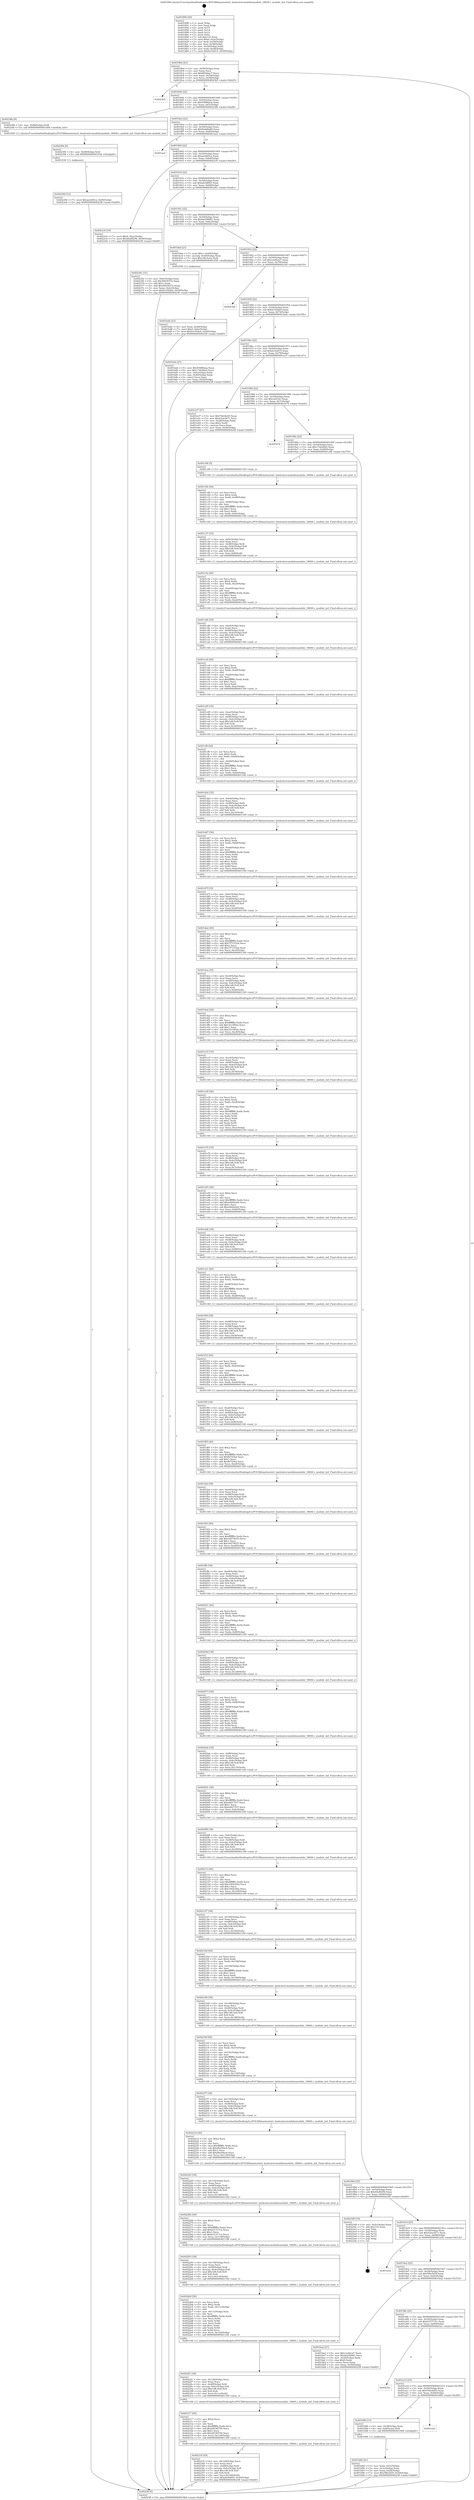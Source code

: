 digraph "0x401890" {
  label = "0x401890 (/mnt/c/Users/mathe/Desktop/tcc/POCII/binaries/extr_hashcatsrcmodulesmodule_18600.c_module_init_Final-ollvm.out::main(0))"
  labelloc = "t"
  node[shape=record]

  Entry [label="",width=0.3,height=0.3,shape=circle,fillcolor=black,style=filled]
  "0x4018bd" [label="{
     0x4018bd [23]\l
     | [instrs]\l
     &nbsp;&nbsp;0x4018bd \<+3\>: mov -0x50(%rbp),%eax\l
     &nbsp;&nbsp;0x4018c0 \<+2\>: mov %eax,%ecx\l
     &nbsp;&nbsp;0x4018c2 \<+6\>: sub $0x8f3ddac7,%ecx\l
     &nbsp;&nbsp;0x4018c8 \<+3\>: mov %eax,-0x54(%rbp)\l
     &nbsp;&nbsp;0x4018cb \<+3\>: mov %ecx,-0x58(%rbp)\l
     &nbsp;&nbsp;0x4018ce \<+6\>: je 00000000004023b5 \<main+0xb25\>\l
  }"]
  "0x4023b5" [label="{
     0x4023b5\l
  }", style=dashed]
  "0x4018d4" [label="{
     0x4018d4 [22]\l
     | [instrs]\l
     &nbsp;&nbsp;0x4018d4 \<+5\>: jmp 00000000004018d9 \<main+0x49\>\l
     &nbsp;&nbsp;0x4018d9 \<+3\>: mov -0x54(%rbp),%eax\l
     &nbsp;&nbsp;0x4018dc \<+5\>: sub $0x93988aea,%eax\l
     &nbsp;&nbsp;0x4018e1 \<+3\>: mov %eax,-0x5c(%rbp)\l
     &nbsp;&nbsp;0x4018e4 \<+6\>: je 000000000040238b \<main+0xafb\>\l
  }"]
  Exit [label="",width=0.3,height=0.3,shape=circle,fillcolor=black,style=filled,peripheries=2]
  "0x40238b" [label="{
     0x40238b [9]\l
     | [instrs]\l
     &nbsp;&nbsp;0x40238b \<+4\>: mov -0x48(%rbp),%rdi\l
     &nbsp;&nbsp;0x40238f \<+5\>: call 0000000000401400 \<module_init\>\l
     | [calls]\l
     &nbsp;&nbsp;0x401400 \{1\} (/mnt/c/Users/mathe/Desktop/tcc/POCII/binaries/extr_hashcatsrcmodulesmodule_18600.c_module_init_Final-ollvm.out::module_init)\l
  }"]
  "0x4018ea" [label="{
     0x4018ea [22]\l
     | [instrs]\l
     &nbsp;&nbsp;0x4018ea \<+5\>: jmp 00000000004018ef \<main+0x5f\>\l
     &nbsp;&nbsp;0x4018ef \<+3\>: mov -0x54(%rbp),%eax\l
     &nbsp;&nbsp;0x4018f2 \<+5\>: sub $0x9cbd6a60,%eax\l
     &nbsp;&nbsp;0x4018f7 \<+3\>: mov %eax,-0x60(%rbp)\l
     &nbsp;&nbsp;0x4018fa \<+6\>: je 0000000000401ae2 \<main+0x252\>\l
  }"]
  "0x40239d" [label="{
     0x40239d [12]\l
     | [instrs]\l
     &nbsp;&nbsp;0x40239d \<+7\>: movl $0xaecb65ca,-0x50(%rbp)\l
     &nbsp;&nbsp;0x4023a4 \<+5\>: jmp 00000000004023ff \<main+0xb6f\>\l
  }"]
  "0x401ae2" [label="{
     0x401ae2\l
  }", style=dashed]
  "0x401900" [label="{
     0x401900 [22]\l
     | [instrs]\l
     &nbsp;&nbsp;0x401900 \<+5\>: jmp 0000000000401905 \<main+0x75\>\l
     &nbsp;&nbsp;0x401905 \<+3\>: mov -0x54(%rbp),%eax\l
     &nbsp;&nbsp;0x401908 \<+5\>: sub $0xaecb65ca,%eax\l
     &nbsp;&nbsp;0x40190d \<+3\>: mov %eax,-0x64(%rbp)\l
     &nbsp;&nbsp;0x401910 \<+6\>: je 00000000004023c6 \<main+0xb36\>\l
  }"]
  "0x402394" [label="{
     0x402394 [9]\l
     | [instrs]\l
     &nbsp;&nbsp;0x402394 \<+4\>: mov -0x48(%rbp),%rdi\l
     &nbsp;&nbsp;0x402398 \<+5\>: call 0000000000401030 \<free@plt\>\l
     | [calls]\l
     &nbsp;&nbsp;0x401030 \{1\} (unknown)\l
  }"]
  "0x4023c6" [label="{
     0x4023c6 [19]\l
     | [instrs]\l
     &nbsp;&nbsp;0x4023c6 \<+7\>: movl $0x0,-0x2c(%rbp)\l
     &nbsp;&nbsp;0x4023cd \<+7\>: movl $0x40af0256,-0x50(%rbp)\l
     &nbsp;&nbsp;0x4023d4 \<+5\>: jmp 00000000004023ff \<main+0xb6f\>\l
  }"]
  "0x401916" [label="{
     0x401916 [22]\l
     | [instrs]\l
     &nbsp;&nbsp;0x401916 \<+5\>: jmp 000000000040191b \<main+0x8b\>\l
     &nbsp;&nbsp;0x40191b \<+3\>: mov -0x54(%rbp),%eax\l
     &nbsp;&nbsp;0x40191e \<+5\>: sub $0xafe5d693,%eax\l
     &nbsp;&nbsp;0x401923 \<+3\>: mov %eax,-0x68(%rbp)\l
     &nbsp;&nbsp;0x401926 \<+6\>: je 000000000040236c \<main+0xadc\>\l
  }"]
  "0x40233f" [label="{
     0x40233f [45]\l
     | [instrs]\l
     &nbsp;&nbsp;0x40233f \<+6\>: mov -0x124(%rbp),%ecx\l
     &nbsp;&nbsp;0x402345 \<+3\>: imul %eax,%ecx\l
     &nbsp;&nbsp;0x402348 \<+4\>: mov -0x48(%rbp),%rdi\l
     &nbsp;&nbsp;0x40234c \<+4\>: movslq -0x4c(%rbp),%r8\l
     &nbsp;&nbsp;0x402350 \<+7\>: imul $0x1d8,%r8,%r8\l
     &nbsp;&nbsp;0x402357 \<+3\>: add %r8,%rdi\l
     &nbsp;&nbsp;0x40235a \<+6\>: mov %ecx,0x1d0(%rdi)\l
     &nbsp;&nbsp;0x402360 \<+7\>: movl $0xafe5d693,-0x50(%rbp)\l
     &nbsp;&nbsp;0x402367 \<+5\>: jmp 00000000004023ff \<main+0xb6f\>\l
  }"]
  "0x40236c" [label="{
     0x40236c [31]\l
     | [instrs]\l
     &nbsp;&nbsp;0x40236c \<+3\>: mov -0x4c(%rbp),%eax\l
     &nbsp;&nbsp;0x40236f \<+5\>: sub $0x4903637e,%eax\l
     &nbsp;&nbsp;0x402374 \<+3\>: add $0x1,%eax\l
     &nbsp;&nbsp;0x402377 \<+5\>: add $0x4903637e,%eax\l
     &nbsp;&nbsp;0x40237c \<+3\>: mov %eax,-0x4c(%rbp)\l
     &nbsp;&nbsp;0x40237f \<+7\>: movl $0xfe195de0,-0x50(%rbp)\l
     &nbsp;&nbsp;0x402386 \<+5\>: jmp 00000000004023ff \<main+0xb6f\>\l
  }"]
  "0x40192c" [label="{
     0x40192c [22]\l
     | [instrs]\l
     &nbsp;&nbsp;0x40192c \<+5\>: jmp 0000000000401931 \<main+0xa1\>\l
     &nbsp;&nbsp;0x401931 \<+3\>: mov -0x54(%rbp),%eax\l
     &nbsp;&nbsp;0x401934 \<+5\>: sub $0xbe256881,%eax\l
     &nbsp;&nbsp;0x401939 \<+3\>: mov %eax,-0x6c(%rbp)\l
     &nbsp;&nbsp;0x40193c \<+6\>: je 0000000000401bbd \<main+0x32d\>\l
  }"]
  "0x402317" [label="{
     0x402317 [40]\l
     | [instrs]\l
     &nbsp;&nbsp;0x402317 \<+5\>: mov $0x2,%ecx\l
     &nbsp;&nbsp;0x40231c \<+1\>: cltd\l
     &nbsp;&nbsp;0x40231d \<+2\>: idiv %ecx\l
     &nbsp;&nbsp;0x40231f \<+6\>: imul $0xfffffffe,%edx,%ecx\l
     &nbsp;&nbsp;0x402325 \<+6\>: sub $0x28190750,%ecx\l
     &nbsp;&nbsp;0x40232b \<+3\>: add $0x1,%ecx\l
     &nbsp;&nbsp;0x40232e \<+6\>: add $0x28190750,%ecx\l
     &nbsp;&nbsp;0x402334 \<+6\>: mov %ecx,-0x124(%rbp)\l
     &nbsp;&nbsp;0x40233a \<+5\>: call 0000000000401160 \<next_i\>\l
     | [calls]\l
     &nbsp;&nbsp;0x401160 \{1\} (/mnt/c/Users/mathe/Desktop/tcc/POCII/binaries/extr_hashcatsrcmodulesmodule_18600.c_module_init_Final-ollvm.out::next_i)\l
  }"]
  "0x401bbd" [label="{
     0x401bbd [23]\l
     | [instrs]\l
     &nbsp;&nbsp;0x401bbd \<+7\>: movl $0x1,-0x40(%rbp)\l
     &nbsp;&nbsp;0x401bc4 \<+4\>: movslq -0x40(%rbp),%rax\l
     &nbsp;&nbsp;0x401bc8 \<+7\>: imul $0x1d8,%rax,%rdi\l
     &nbsp;&nbsp;0x401bcf \<+5\>: call 0000000000401050 \<malloc@plt\>\l
     | [calls]\l
     &nbsp;&nbsp;0x401050 \{1\} (unknown)\l
  }"]
  "0x401942" [label="{
     0x401942 [22]\l
     | [instrs]\l
     &nbsp;&nbsp;0x401942 \<+5\>: jmp 0000000000401947 \<main+0xb7\>\l
     &nbsp;&nbsp;0x401947 \<+3\>: mov -0x54(%rbp),%eax\l
     &nbsp;&nbsp;0x40194a \<+5\>: sub $0xcee92ca7,%eax\l
     &nbsp;&nbsp;0x40194f \<+3\>: mov %eax,-0x70(%rbp)\l
     &nbsp;&nbsp;0x401952 \<+6\>: je 00000000004023a9 \<main+0xb19\>\l
  }"]
  "0x4022f1" [label="{
     0x4022f1 [38]\l
     | [instrs]\l
     &nbsp;&nbsp;0x4022f1 \<+6\>: mov -0x120(%rbp),%ecx\l
     &nbsp;&nbsp;0x4022f7 \<+3\>: imul %eax,%ecx\l
     &nbsp;&nbsp;0x4022fa \<+4\>: mov -0x48(%rbp),%rdi\l
     &nbsp;&nbsp;0x4022fe \<+4\>: movslq -0x4c(%rbp),%r8\l
     &nbsp;&nbsp;0x402302 \<+7\>: imul $0x1d8,%r8,%r8\l
     &nbsp;&nbsp;0x402309 \<+3\>: add %r8,%rdi\l
     &nbsp;&nbsp;0x40230c \<+6\>: mov %ecx,0x1cc(%rdi)\l
     &nbsp;&nbsp;0x402312 \<+5\>: call 0000000000401160 \<next_i\>\l
     | [calls]\l
     &nbsp;&nbsp;0x401160 \{1\} (/mnt/c/Users/mathe/Desktop/tcc/POCII/binaries/extr_hashcatsrcmodulesmodule_18600.c_module_init_Final-ollvm.out::next_i)\l
  }"]
  "0x4023a9" [label="{
     0x4023a9\l
  }", style=dashed]
  "0x401958" [label="{
     0x401958 [22]\l
     | [instrs]\l
     &nbsp;&nbsp;0x401958 \<+5\>: jmp 000000000040195d \<main+0xcd\>\l
     &nbsp;&nbsp;0x40195d \<+3\>: mov -0x54(%rbp),%eax\l
     &nbsp;&nbsp;0x401960 \<+5\>: sub $0xfe195de0,%eax\l
     &nbsp;&nbsp;0x401965 \<+3\>: mov %eax,-0x74(%rbp)\l
     &nbsp;&nbsp;0x401968 \<+6\>: je 0000000000401beb \<main+0x35b\>\l
  }"]
  "0x4022b9" [label="{
     0x4022b9 [56]\l
     | [instrs]\l
     &nbsp;&nbsp;0x4022b9 \<+2\>: xor %ecx,%ecx\l
     &nbsp;&nbsp;0x4022bb \<+5\>: mov $0x2,%edx\l
     &nbsp;&nbsp;0x4022c0 \<+6\>: mov %edx,-0x11c(%rbp)\l
     &nbsp;&nbsp;0x4022c6 \<+1\>: cltd\l
     &nbsp;&nbsp;0x4022c7 \<+6\>: mov -0x11c(%rbp),%esi\l
     &nbsp;&nbsp;0x4022cd \<+2\>: idiv %esi\l
     &nbsp;&nbsp;0x4022cf \<+6\>: imul $0xfffffffe,%edx,%edx\l
     &nbsp;&nbsp;0x4022d5 \<+3\>: mov %ecx,%r9d\l
     &nbsp;&nbsp;0x4022d8 \<+3\>: sub %edx,%r9d\l
     &nbsp;&nbsp;0x4022db \<+2\>: mov %ecx,%edx\l
     &nbsp;&nbsp;0x4022dd \<+3\>: sub $0x1,%edx\l
     &nbsp;&nbsp;0x4022e0 \<+3\>: add %edx,%r9d\l
     &nbsp;&nbsp;0x4022e3 \<+3\>: sub %r9d,%ecx\l
     &nbsp;&nbsp;0x4022e6 \<+6\>: mov %ecx,-0x120(%rbp)\l
     &nbsp;&nbsp;0x4022ec \<+5\>: call 0000000000401160 \<next_i\>\l
     | [calls]\l
     &nbsp;&nbsp;0x401160 \{1\} (/mnt/c/Users/mathe/Desktop/tcc/POCII/binaries/extr_hashcatsrcmodulesmodule_18600.c_module_init_Final-ollvm.out::next_i)\l
  }"]
  "0x401beb" [label="{
     0x401beb [27]\l
     | [instrs]\l
     &nbsp;&nbsp;0x401beb \<+5\>: mov $0x93988aea,%eax\l
     &nbsp;&nbsp;0x401bf0 \<+5\>: mov $0x17d246a5,%ecx\l
     &nbsp;&nbsp;0x401bf5 \<+3\>: mov -0x4c(%rbp),%edx\l
     &nbsp;&nbsp;0x401bf8 \<+3\>: cmp -0x40(%rbp),%edx\l
     &nbsp;&nbsp;0x401bfb \<+3\>: cmovl %ecx,%eax\l
     &nbsp;&nbsp;0x401bfe \<+3\>: mov %eax,-0x50(%rbp)\l
     &nbsp;&nbsp;0x401c01 \<+5\>: jmp 00000000004023ff \<main+0xb6f\>\l
  }"]
  "0x40196e" [label="{
     0x40196e [22]\l
     | [instrs]\l
     &nbsp;&nbsp;0x40196e \<+5\>: jmp 0000000000401973 \<main+0xe3\>\l
     &nbsp;&nbsp;0x401973 \<+3\>: mov -0x54(%rbp),%eax\l
     &nbsp;&nbsp;0x401976 \<+5\>: sub $0xfec5a015,%eax\l
     &nbsp;&nbsp;0x40197b \<+3\>: mov %eax,-0x78(%rbp)\l
     &nbsp;&nbsp;0x40197e \<+6\>: je 0000000000401a37 \<main+0x1a7\>\l
  }"]
  "0x402293" [label="{
     0x402293 [38]\l
     | [instrs]\l
     &nbsp;&nbsp;0x402293 \<+6\>: mov -0x118(%rbp),%ecx\l
     &nbsp;&nbsp;0x402299 \<+3\>: imul %eax,%ecx\l
     &nbsp;&nbsp;0x40229c \<+4\>: mov -0x48(%rbp),%rdi\l
     &nbsp;&nbsp;0x4022a0 \<+4\>: movslq -0x4c(%rbp),%r8\l
     &nbsp;&nbsp;0x4022a4 \<+7\>: imul $0x1d8,%r8,%r8\l
     &nbsp;&nbsp;0x4022ab \<+3\>: add %r8,%rdi\l
     &nbsp;&nbsp;0x4022ae \<+6\>: mov %ecx,0x1c8(%rdi)\l
     &nbsp;&nbsp;0x4022b4 \<+5\>: call 0000000000401160 \<next_i\>\l
     | [calls]\l
     &nbsp;&nbsp;0x401160 \{1\} (/mnt/c/Users/mathe/Desktop/tcc/POCII/binaries/extr_hashcatsrcmodulesmodule_18600.c_module_init_Final-ollvm.out::next_i)\l
  }"]
  "0x401a37" [label="{
     0x401a37 [27]\l
     | [instrs]\l
     &nbsp;&nbsp;0x401a37 \<+5\>: mov $0x764c6e83,%eax\l
     &nbsp;&nbsp;0x401a3c \<+5\>: mov $0x43ea3b71,%ecx\l
     &nbsp;&nbsp;0x401a41 \<+3\>: mov -0x28(%rbp),%edx\l
     &nbsp;&nbsp;0x401a44 \<+3\>: cmp $0x2,%edx\l
     &nbsp;&nbsp;0x401a47 \<+3\>: cmovne %ecx,%eax\l
     &nbsp;&nbsp;0x401a4a \<+3\>: mov %eax,-0x50(%rbp)\l
     &nbsp;&nbsp;0x401a4d \<+5\>: jmp 00000000004023ff \<main+0xb6f\>\l
  }"]
  "0x401984" [label="{
     0x401984 [22]\l
     | [instrs]\l
     &nbsp;&nbsp;0x401984 \<+5\>: jmp 0000000000401989 \<main+0xf9\>\l
     &nbsp;&nbsp;0x401989 \<+3\>: mov -0x54(%rbp),%eax\l
     &nbsp;&nbsp;0x40198c \<+5\>: sub $0xcaf332c,%eax\l
     &nbsp;&nbsp;0x401991 \<+3\>: mov %eax,-0x7c(%rbp)\l
     &nbsp;&nbsp;0x401994 \<+6\>: je 0000000000401b74 \<main+0x2e4\>\l
  }"]
  "0x4023ff" [label="{
     0x4023ff [5]\l
     | [instrs]\l
     &nbsp;&nbsp;0x4023ff \<+5\>: jmp 00000000004018bd \<main+0x2d\>\l
  }"]
  "0x401890" [label="{
     0x401890 [45]\l
     | [instrs]\l
     &nbsp;&nbsp;0x401890 \<+1\>: push %rbp\l
     &nbsp;&nbsp;0x401891 \<+3\>: mov %rsp,%rbp\l
     &nbsp;&nbsp;0x401894 \<+2\>: push %r15\l
     &nbsp;&nbsp;0x401896 \<+2\>: push %r14\l
     &nbsp;&nbsp;0x401898 \<+2\>: push %r12\l
     &nbsp;&nbsp;0x40189a \<+1\>: push %rbx\l
     &nbsp;&nbsp;0x40189b \<+7\>: sub $0x110,%rsp\l
     &nbsp;&nbsp;0x4018a2 \<+7\>: movl $0x0,-0x2c(%rbp)\l
     &nbsp;&nbsp;0x4018a9 \<+3\>: mov %edi,-0x30(%rbp)\l
     &nbsp;&nbsp;0x4018ac \<+4\>: mov %rsi,-0x38(%rbp)\l
     &nbsp;&nbsp;0x4018b0 \<+3\>: mov -0x30(%rbp),%edi\l
     &nbsp;&nbsp;0x4018b3 \<+3\>: mov %edi,-0x28(%rbp)\l
     &nbsp;&nbsp;0x4018b6 \<+7\>: movl $0xfec5a015,-0x50(%rbp)\l
  }"]
  "0x40226b" [label="{
     0x40226b [40]\l
     | [instrs]\l
     &nbsp;&nbsp;0x40226b \<+5\>: mov $0x2,%ecx\l
     &nbsp;&nbsp;0x402270 \<+1\>: cltd\l
     &nbsp;&nbsp;0x402271 \<+2\>: idiv %ecx\l
     &nbsp;&nbsp;0x402273 \<+6\>: imul $0xfffffffe,%edx,%ecx\l
     &nbsp;&nbsp;0x402279 \<+6\>: add $0xb31317c2,%ecx\l
     &nbsp;&nbsp;0x40227f \<+3\>: add $0x1,%ecx\l
     &nbsp;&nbsp;0x402282 \<+6\>: sub $0xb31317c2,%ecx\l
     &nbsp;&nbsp;0x402288 \<+6\>: mov %ecx,-0x118(%rbp)\l
     &nbsp;&nbsp;0x40228e \<+5\>: call 0000000000401160 \<next_i\>\l
     | [calls]\l
     &nbsp;&nbsp;0x401160 \{1\} (/mnt/c/Users/mathe/Desktop/tcc/POCII/binaries/extr_hashcatsrcmodulesmodule_18600.c_module_init_Final-ollvm.out::next_i)\l
  }"]
  "0x401b74" [label="{
     0x401b74\l
  }", style=dashed]
  "0x40199a" [label="{
     0x40199a [22]\l
     | [instrs]\l
     &nbsp;&nbsp;0x40199a \<+5\>: jmp 000000000040199f \<main+0x10f\>\l
     &nbsp;&nbsp;0x40199f \<+3\>: mov -0x54(%rbp),%eax\l
     &nbsp;&nbsp;0x4019a2 \<+5\>: sub $0x17d246a5,%eax\l
     &nbsp;&nbsp;0x4019a7 \<+3\>: mov %eax,-0x80(%rbp)\l
     &nbsp;&nbsp;0x4019aa \<+6\>: je 0000000000401c06 \<main+0x376\>\l
  }"]
  "0x402245" [label="{
     0x402245 [38]\l
     | [instrs]\l
     &nbsp;&nbsp;0x402245 \<+6\>: mov -0x114(%rbp),%ecx\l
     &nbsp;&nbsp;0x40224b \<+3\>: imul %eax,%ecx\l
     &nbsp;&nbsp;0x40224e \<+4\>: mov -0x48(%rbp),%rdi\l
     &nbsp;&nbsp;0x402252 \<+4\>: movslq -0x4c(%rbp),%r8\l
     &nbsp;&nbsp;0x402256 \<+7\>: imul $0x1d8,%r8,%r8\l
     &nbsp;&nbsp;0x40225d \<+3\>: add %r8,%rdi\l
     &nbsp;&nbsp;0x402260 \<+6\>: mov %ecx,0x190(%rdi)\l
     &nbsp;&nbsp;0x402266 \<+5\>: call 0000000000401160 \<next_i\>\l
     | [calls]\l
     &nbsp;&nbsp;0x401160 \{1\} (/mnt/c/Users/mathe/Desktop/tcc/POCII/binaries/extr_hashcatsrcmodulesmodule_18600.c_module_init_Final-ollvm.out::next_i)\l
  }"]
  "0x401c06" [label="{
     0x401c06 [5]\l
     | [instrs]\l
     &nbsp;&nbsp;0x401c06 \<+5\>: call 0000000000401160 \<next_i\>\l
     | [calls]\l
     &nbsp;&nbsp;0x401160 \{1\} (/mnt/c/Users/mathe/Desktop/tcc/POCII/binaries/extr_hashcatsrcmodulesmodule_18600.c_module_init_Final-ollvm.out::next_i)\l
  }"]
  "0x4019b0" [label="{
     0x4019b0 [25]\l
     | [instrs]\l
     &nbsp;&nbsp;0x4019b0 \<+5\>: jmp 00000000004019b5 \<main+0x125\>\l
     &nbsp;&nbsp;0x4019b5 \<+3\>: mov -0x54(%rbp),%eax\l
     &nbsp;&nbsp;0x4019b8 \<+5\>: sub $0x40af0256,%eax\l
     &nbsp;&nbsp;0x4019bd \<+6\>: mov %eax,-0x84(%rbp)\l
     &nbsp;&nbsp;0x4019c3 \<+6\>: je 00000000004023d9 \<main+0xb49\>\l
  }"]
  "0x40221d" [label="{
     0x40221d [40]\l
     | [instrs]\l
     &nbsp;&nbsp;0x40221d \<+5\>: mov $0x2,%ecx\l
     &nbsp;&nbsp;0x402222 \<+1\>: cltd\l
     &nbsp;&nbsp;0x402223 \<+2\>: idiv %ecx\l
     &nbsp;&nbsp;0x402225 \<+6\>: imul $0xfffffffe,%edx,%ecx\l
     &nbsp;&nbsp;0x40222b \<+6\>: sub $0xd6a59acb,%ecx\l
     &nbsp;&nbsp;0x402231 \<+3\>: add $0x1,%ecx\l
     &nbsp;&nbsp;0x402234 \<+6\>: add $0xd6a59acb,%ecx\l
     &nbsp;&nbsp;0x40223a \<+6\>: mov %ecx,-0x114(%rbp)\l
     &nbsp;&nbsp;0x402240 \<+5\>: call 0000000000401160 \<next_i\>\l
     | [calls]\l
     &nbsp;&nbsp;0x401160 \{1\} (/mnt/c/Users/mathe/Desktop/tcc/POCII/binaries/extr_hashcatsrcmodulesmodule_18600.c_module_init_Final-ollvm.out::next_i)\l
  }"]
  "0x4023d9" [label="{
     0x4023d9 [19]\l
     | [instrs]\l
     &nbsp;&nbsp;0x4023d9 \<+3\>: mov -0x2c(%rbp),%eax\l
     &nbsp;&nbsp;0x4023dc \<+7\>: add $0x110,%rsp\l
     &nbsp;&nbsp;0x4023e3 \<+1\>: pop %rbx\l
     &nbsp;&nbsp;0x4023e4 \<+2\>: pop %r12\l
     &nbsp;&nbsp;0x4023e6 \<+2\>: pop %r14\l
     &nbsp;&nbsp;0x4023e8 \<+2\>: pop %r15\l
     &nbsp;&nbsp;0x4023ea \<+1\>: pop %rbp\l
     &nbsp;&nbsp;0x4023eb \<+1\>: ret\l
  }"]
  "0x4019c9" [label="{
     0x4019c9 [25]\l
     | [instrs]\l
     &nbsp;&nbsp;0x4019c9 \<+5\>: jmp 00000000004019ce \<main+0x13e\>\l
     &nbsp;&nbsp;0x4019ce \<+3\>: mov -0x54(%rbp),%eax\l
     &nbsp;&nbsp;0x4019d1 \<+5\>: sub $0x43ea3b71,%eax\l
     &nbsp;&nbsp;0x4019d6 \<+6\>: mov %eax,-0x88(%rbp)\l
     &nbsp;&nbsp;0x4019dc \<+6\>: je 0000000000401a52 \<main+0x1c2\>\l
  }"]
  "0x4021f7" [label="{
     0x4021f7 [38]\l
     | [instrs]\l
     &nbsp;&nbsp;0x4021f7 \<+6\>: mov -0x110(%rbp),%ecx\l
     &nbsp;&nbsp;0x4021fd \<+3\>: imul %eax,%ecx\l
     &nbsp;&nbsp;0x402200 \<+4\>: mov -0x48(%rbp),%rdi\l
     &nbsp;&nbsp;0x402204 \<+4\>: movslq -0x4c(%rbp),%r8\l
     &nbsp;&nbsp;0x402208 \<+7\>: imul $0x1d8,%r8,%r8\l
     &nbsp;&nbsp;0x40220f \<+3\>: add %r8,%rdi\l
     &nbsp;&nbsp;0x402212 \<+6\>: mov %ecx,0x18c(%rdi)\l
     &nbsp;&nbsp;0x402218 \<+5\>: call 0000000000401160 \<next_i\>\l
     | [calls]\l
     &nbsp;&nbsp;0x401160 \{1\} (/mnt/c/Users/mathe/Desktop/tcc/POCII/binaries/extr_hashcatsrcmodulesmodule_18600.c_module_init_Final-ollvm.out::next_i)\l
  }"]
  "0x401a52" [label="{
     0x401a52\l
  }", style=dashed]
  "0x4019e2" [label="{
     0x4019e2 [25]\l
     | [instrs]\l
     &nbsp;&nbsp;0x4019e2 \<+5\>: jmp 00000000004019e7 \<main+0x157\>\l
     &nbsp;&nbsp;0x4019e7 \<+3\>: mov -0x54(%rbp),%eax\l
     &nbsp;&nbsp;0x4019ea \<+5\>: sub $0x5fbe5d3f,%eax\l
     &nbsp;&nbsp;0x4019ef \<+6\>: mov %eax,-0x8c(%rbp)\l
     &nbsp;&nbsp;0x4019f5 \<+6\>: je 0000000000401ba2 \<main+0x312\>\l
  }"]
  "0x4021bf" [label="{
     0x4021bf [56]\l
     | [instrs]\l
     &nbsp;&nbsp;0x4021bf \<+2\>: xor %ecx,%ecx\l
     &nbsp;&nbsp;0x4021c1 \<+5\>: mov $0x2,%edx\l
     &nbsp;&nbsp;0x4021c6 \<+6\>: mov %edx,-0x10c(%rbp)\l
     &nbsp;&nbsp;0x4021cc \<+1\>: cltd\l
     &nbsp;&nbsp;0x4021cd \<+6\>: mov -0x10c(%rbp),%esi\l
     &nbsp;&nbsp;0x4021d3 \<+2\>: idiv %esi\l
     &nbsp;&nbsp;0x4021d5 \<+6\>: imul $0xfffffffe,%edx,%edx\l
     &nbsp;&nbsp;0x4021db \<+3\>: mov %ecx,%r9d\l
     &nbsp;&nbsp;0x4021de \<+3\>: sub %edx,%r9d\l
     &nbsp;&nbsp;0x4021e1 \<+2\>: mov %ecx,%edx\l
     &nbsp;&nbsp;0x4021e3 \<+3\>: sub $0x1,%edx\l
     &nbsp;&nbsp;0x4021e6 \<+3\>: add %edx,%r9d\l
     &nbsp;&nbsp;0x4021e9 \<+3\>: sub %r9d,%ecx\l
     &nbsp;&nbsp;0x4021ec \<+6\>: mov %ecx,-0x110(%rbp)\l
     &nbsp;&nbsp;0x4021f2 \<+5\>: call 0000000000401160 \<next_i\>\l
     | [calls]\l
     &nbsp;&nbsp;0x401160 \{1\} (/mnt/c/Users/mathe/Desktop/tcc/POCII/binaries/extr_hashcatsrcmodulesmodule_18600.c_module_init_Final-ollvm.out::next_i)\l
  }"]
  "0x401ba2" [label="{
     0x401ba2 [27]\l
     | [instrs]\l
     &nbsp;&nbsp;0x401ba2 \<+5\>: mov $0xcee92ca7,%eax\l
     &nbsp;&nbsp;0x401ba7 \<+5\>: mov $0xbe256881,%ecx\l
     &nbsp;&nbsp;0x401bac \<+3\>: mov -0x24(%rbp),%edx\l
     &nbsp;&nbsp;0x401baf \<+3\>: cmp $0x0,%edx\l
     &nbsp;&nbsp;0x401bb2 \<+3\>: cmove %ecx,%eax\l
     &nbsp;&nbsp;0x401bb5 \<+3\>: mov %eax,-0x50(%rbp)\l
     &nbsp;&nbsp;0x401bb8 \<+5\>: jmp 00000000004023ff \<main+0xb6f\>\l
  }"]
  "0x4019fb" [label="{
     0x4019fb [25]\l
     | [instrs]\l
     &nbsp;&nbsp;0x4019fb \<+5\>: jmp 0000000000401a00 \<main+0x170\>\l
     &nbsp;&nbsp;0x401a00 \<+3\>: mov -0x54(%rbp),%eax\l
     &nbsp;&nbsp;0x401a03 \<+5\>: sub $0x6157731c,%eax\l
     &nbsp;&nbsp;0x401a08 \<+6\>: mov %eax,-0x90(%rbp)\l
     &nbsp;&nbsp;0x401a0e \<+6\>: je 00000000004023ec \<main+0xb5c\>\l
  }"]
  "0x402199" [label="{
     0x402199 [38]\l
     | [instrs]\l
     &nbsp;&nbsp;0x402199 \<+6\>: mov -0x108(%rbp),%ecx\l
     &nbsp;&nbsp;0x40219f \<+3\>: imul %eax,%ecx\l
     &nbsp;&nbsp;0x4021a2 \<+4\>: mov -0x48(%rbp),%rdi\l
     &nbsp;&nbsp;0x4021a6 \<+4\>: movslq -0x4c(%rbp),%r8\l
     &nbsp;&nbsp;0x4021aa \<+7\>: imul $0x1d8,%r8,%r8\l
     &nbsp;&nbsp;0x4021b1 \<+3\>: add %r8,%rdi\l
     &nbsp;&nbsp;0x4021b4 \<+6\>: mov %ecx,0x188(%rdi)\l
     &nbsp;&nbsp;0x4021ba \<+5\>: call 0000000000401160 \<next_i\>\l
     | [calls]\l
     &nbsp;&nbsp;0x401160 \{1\} (/mnt/c/Users/mathe/Desktop/tcc/POCII/binaries/extr_hashcatsrcmodulesmodule_18600.c_module_init_Final-ollvm.out::next_i)\l
  }"]
  "0x4023ec" [label="{
     0x4023ec\l
  }", style=dashed]
  "0x401a14" [label="{
     0x401a14 [25]\l
     | [instrs]\l
     &nbsp;&nbsp;0x401a14 \<+5\>: jmp 0000000000401a19 \<main+0x189\>\l
     &nbsp;&nbsp;0x401a19 \<+3\>: mov -0x54(%rbp),%eax\l
     &nbsp;&nbsp;0x401a1c \<+5\>: sub $0x764c6e83,%eax\l
     &nbsp;&nbsp;0x401a21 \<+6\>: mov %eax,-0x94(%rbp)\l
     &nbsp;&nbsp;0x401a27 \<+6\>: je 0000000000401b80 \<main+0x2f0\>\l
  }"]
  "0x40216d" [label="{
     0x40216d [44]\l
     | [instrs]\l
     &nbsp;&nbsp;0x40216d \<+2\>: xor %ecx,%ecx\l
     &nbsp;&nbsp;0x40216f \<+5\>: mov $0x2,%edx\l
     &nbsp;&nbsp;0x402174 \<+6\>: mov %edx,-0x104(%rbp)\l
     &nbsp;&nbsp;0x40217a \<+1\>: cltd\l
     &nbsp;&nbsp;0x40217b \<+6\>: mov -0x104(%rbp),%esi\l
     &nbsp;&nbsp;0x402181 \<+2\>: idiv %esi\l
     &nbsp;&nbsp;0x402183 \<+6\>: imul $0xfffffffe,%edx,%edx\l
     &nbsp;&nbsp;0x402189 \<+3\>: sub $0x1,%ecx\l
     &nbsp;&nbsp;0x40218c \<+2\>: sub %ecx,%edx\l
     &nbsp;&nbsp;0x40218e \<+6\>: mov %edx,-0x108(%rbp)\l
     &nbsp;&nbsp;0x402194 \<+5\>: call 0000000000401160 \<next_i\>\l
     | [calls]\l
     &nbsp;&nbsp;0x401160 \{1\} (/mnt/c/Users/mathe/Desktop/tcc/POCII/binaries/extr_hashcatsrcmodulesmodule_18600.c_module_init_Final-ollvm.out::next_i)\l
  }"]
  "0x401b80" [label="{
     0x401b80 [13]\l
     | [instrs]\l
     &nbsp;&nbsp;0x401b80 \<+4\>: mov -0x38(%rbp),%rax\l
     &nbsp;&nbsp;0x401b84 \<+4\>: mov 0x8(%rax),%rdi\l
     &nbsp;&nbsp;0x401b88 \<+5\>: call 0000000000401060 \<atoi@plt\>\l
     | [calls]\l
     &nbsp;&nbsp;0x401060 \{1\} (unknown)\l
  }"]
  "0x401a2d" [label="{
     0x401a2d\l
  }", style=dashed]
  "0x401b8d" [label="{
     0x401b8d [21]\l
     | [instrs]\l
     &nbsp;&nbsp;0x401b8d \<+3\>: mov %eax,-0x3c(%rbp)\l
     &nbsp;&nbsp;0x401b90 \<+3\>: mov -0x3c(%rbp),%eax\l
     &nbsp;&nbsp;0x401b93 \<+3\>: mov %eax,-0x24(%rbp)\l
     &nbsp;&nbsp;0x401b96 \<+7\>: movl $0x5fbe5d3f,-0x50(%rbp)\l
     &nbsp;&nbsp;0x401b9d \<+5\>: jmp 00000000004023ff \<main+0xb6f\>\l
  }"]
  "0x401bd4" [label="{
     0x401bd4 [23]\l
     | [instrs]\l
     &nbsp;&nbsp;0x401bd4 \<+4\>: mov %rax,-0x48(%rbp)\l
     &nbsp;&nbsp;0x401bd8 \<+7\>: movl $0x0,-0x4c(%rbp)\l
     &nbsp;&nbsp;0x401bdf \<+7\>: movl $0xfe195de0,-0x50(%rbp)\l
     &nbsp;&nbsp;0x401be6 \<+5\>: jmp 00000000004023ff \<main+0xb6f\>\l
  }"]
  "0x401c0b" [label="{
     0x401c0b [44]\l
     | [instrs]\l
     &nbsp;&nbsp;0x401c0b \<+2\>: xor %ecx,%ecx\l
     &nbsp;&nbsp;0x401c0d \<+5\>: mov $0x2,%edx\l
     &nbsp;&nbsp;0x401c12 \<+6\>: mov %edx,-0x98(%rbp)\l
     &nbsp;&nbsp;0x401c18 \<+1\>: cltd\l
     &nbsp;&nbsp;0x401c19 \<+6\>: mov -0x98(%rbp),%esi\l
     &nbsp;&nbsp;0x401c1f \<+2\>: idiv %esi\l
     &nbsp;&nbsp;0x401c21 \<+6\>: imul $0xfffffffe,%edx,%edx\l
     &nbsp;&nbsp;0x401c27 \<+3\>: sub $0x1,%ecx\l
     &nbsp;&nbsp;0x401c2a \<+2\>: sub %ecx,%edx\l
     &nbsp;&nbsp;0x401c2c \<+6\>: mov %edx,-0x9c(%rbp)\l
     &nbsp;&nbsp;0x401c32 \<+5\>: call 0000000000401160 \<next_i\>\l
     | [calls]\l
     &nbsp;&nbsp;0x401160 \{1\} (/mnt/c/Users/mathe/Desktop/tcc/POCII/binaries/extr_hashcatsrcmodulesmodule_18600.c_module_init_Final-ollvm.out::next_i)\l
  }"]
  "0x401c37" [label="{
     0x401c37 [35]\l
     | [instrs]\l
     &nbsp;&nbsp;0x401c37 \<+6\>: mov -0x9c(%rbp),%ecx\l
     &nbsp;&nbsp;0x401c3d \<+3\>: imul %eax,%ecx\l
     &nbsp;&nbsp;0x401c40 \<+4\>: mov -0x48(%rbp),%rdi\l
     &nbsp;&nbsp;0x401c44 \<+4\>: movslq -0x4c(%rbp),%r8\l
     &nbsp;&nbsp;0x401c48 \<+7\>: imul $0x1d8,%r8,%r8\l
     &nbsp;&nbsp;0x401c4f \<+3\>: add %r8,%rdi\l
     &nbsp;&nbsp;0x401c52 \<+3\>: mov %ecx,0x8(%rdi)\l
     &nbsp;&nbsp;0x401c55 \<+5\>: call 0000000000401160 \<next_i\>\l
     | [calls]\l
     &nbsp;&nbsp;0x401160 \{1\} (/mnt/c/Users/mathe/Desktop/tcc/POCII/binaries/extr_hashcatsrcmodulesmodule_18600.c_module_init_Final-ollvm.out::next_i)\l
  }"]
  "0x401c5a" [label="{
     0x401c5a [44]\l
     | [instrs]\l
     &nbsp;&nbsp;0x401c5a \<+2\>: xor %ecx,%ecx\l
     &nbsp;&nbsp;0x401c5c \<+5\>: mov $0x2,%edx\l
     &nbsp;&nbsp;0x401c61 \<+6\>: mov %edx,-0xa0(%rbp)\l
     &nbsp;&nbsp;0x401c67 \<+1\>: cltd\l
     &nbsp;&nbsp;0x401c68 \<+6\>: mov -0xa0(%rbp),%esi\l
     &nbsp;&nbsp;0x401c6e \<+2\>: idiv %esi\l
     &nbsp;&nbsp;0x401c70 \<+6\>: imul $0xfffffffe,%edx,%edx\l
     &nbsp;&nbsp;0x401c76 \<+3\>: sub $0x1,%ecx\l
     &nbsp;&nbsp;0x401c79 \<+2\>: sub %ecx,%edx\l
     &nbsp;&nbsp;0x401c7b \<+6\>: mov %edx,-0xa4(%rbp)\l
     &nbsp;&nbsp;0x401c81 \<+5\>: call 0000000000401160 \<next_i\>\l
     | [calls]\l
     &nbsp;&nbsp;0x401160 \{1\} (/mnt/c/Users/mathe/Desktop/tcc/POCII/binaries/extr_hashcatsrcmodulesmodule_18600.c_module_init_Final-ollvm.out::next_i)\l
  }"]
  "0x401c86" [label="{
     0x401c86 [35]\l
     | [instrs]\l
     &nbsp;&nbsp;0x401c86 \<+6\>: mov -0xa4(%rbp),%ecx\l
     &nbsp;&nbsp;0x401c8c \<+3\>: imul %eax,%ecx\l
     &nbsp;&nbsp;0x401c8f \<+4\>: mov -0x48(%rbp),%rdi\l
     &nbsp;&nbsp;0x401c93 \<+4\>: movslq -0x4c(%rbp),%r8\l
     &nbsp;&nbsp;0x401c97 \<+7\>: imul $0x1d8,%r8,%r8\l
     &nbsp;&nbsp;0x401c9e \<+3\>: add %r8,%rdi\l
     &nbsp;&nbsp;0x401ca1 \<+3\>: mov %ecx,0xc(%rdi)\l
     &nbsp;&nbsp;0x401ca4 \<+5\>: call 0000000000401160 \<next_i\>\l
     | [calls]\l
     &nbsp;&nbsp;0x401160 \{1\} (/mnt/c/Users/mathe/Desktop/tcc/POCII/binaries/extr_hashcatsrcmodulesmodule_18600.c_module_init_Final-ollvm.out::next_i)\l
  }"]
  "0x401ca9" [label="{
     0x401ca9 [44]\l
     | [instrs]\l
     &nbsp;&nbsp;0x401ca9 \<+2\>: xor %ecx,%ecx\l
     &nbsp;&nbsp;0x401cab \<+5\>: mov $0x2,%edx\l
     &nbsp;&nbsp;0x401cb0 \<+6\>: mov %edx,-0xa8(%rbp)\l
     &nbsp;&nbsp;0x401cb6 \<+1\>: cltd\l
     &nbsp;&nbsp;0x401cb7 \<+6\>: mov -0xa8(%rbp),%esi\l
     &nbsp;&nbsp;0x401cbd \<+2\>: idiv %esi\l
     &nbsp;&nbsp;0x401cbf \<+6\>: imul $0xfffffffe,%edx,%edx\l
     &nbsp;&nbsp;0x401cc5 \<+3\>: sub $0x1,%ecx\l
     &nbsp;&nbsp;0x401cc8 \<+2\>: sub %ecx,%edx\l
     &nbsp;&nbsp;0x401cca \<+6\>: mov %edx,-0xac(%rbp)\l
     &nbsp;&nbsp;0x401cd0 \<+5\>: call 0000000000401160 \<next_i\>\l
     | [calls]\l
     &nbsp;&nbsp;0x401160 \{1\} (/mnt/c/Users/mathe/Desktop/tcc/POCII/binaries/extr_hashcatsrcmodulesmodule_18600.c_module_init_Final-ollvm.out::next_i)\l
  }"]
  "0x401cd5" [label="{
     0x401cd5 [35]\l
     | [instrs]\l
     &nbsp;&nbsp;0x401cd5 \<+6\>: mov -0xac(%rbp),%ecx\l
     &nbsp;&nbsp;0x401cdb \<+3\>: imul %eax,%ecx\l
     &nbsp;&nbsp;0x401cde \<+4\>: mov -0x48(%rbp),%rdi\l
     &nbsp;&nbsp;0x401ce2 \<+4\>: movslq -0x4c(%rbp),%r8\l
     &nbsp;&nbsp;0x401ce6 \<+7\>: imul $0x1d8,%r8,%r8\l
     &nbsp;&nbsp;0x401ced \<+3\>: add %r8,%rdi\l
     &nbsp;&nbsp;0x401cf0 \<+3\>: mov %ecx,0x10(%rdi)\l
     &nbsp;&nbsp;0x401cf3 \<+5\>: call 0000000000401160 \<next_i\>\l
     | [calls]\l
     &nbsp;&nbsp;0x401160 \{1\} (/mnt/c/Users/mathe/Desktop/tcc/POCII/binaries/extr_hashcatsrcmodulesmodule_18600.c_module_init_Final-ollvm.out::next_i)\l
  }"]
  "0x401cf8" [label="{
     0x401cf8 [44]\l
     | [instrs]\l
     &nbsp;&nbsp;0x401cf8 \<+2\>: xor %ecx,%ecx\l
     &nbsp;&nbsp;0x401cfa \<+5\>: mov $0x2,%edx\l
     &nbsp;&nbsp;0x401cff \<+6\>: mov %edx,-0xb0(%rbp)\l
     &nbsp;&nbsp;0x401d05 \<+1\>: cltd\l
     &nbsp;&nbsp;0x401d06 \<+6\>: mov -0xb0(%rbp),%esi\l
     &nbsp;&nbsp;0x401d0c \<+2\>: idiv %esi\l
     &nbsp;&nbsp;0x401d0e \<+6\>: imul $0xfffffffe,%edx,%edx\l
     &nbsp;&nbsp;0x401d14 \<+3\>: sub $0x1,%ecx\l
     &nbsp;&nbsp;0x401d17 \<+2\>: sub %ecx,%edx\l
     &nbsp;&nbsp;0x401d19 \<+6\>: mov %edx,-0xb4(%rbp)\l
     &nbsp;&nbsp;0x401d1f \<+5\>: call 0000000000401160 \<next_i\>\l
     | [calls]\l
     &nbsp;&nbsp;0x401160 \{1\} (/mnt/c/Users/mathe/Desktop/tcc/POCII/binaries/extr_hashcatsrcmodulesmodule_18600.c_module_init_Final-ollvm.out::next_i)\l
  }"]
  "0x401d24" [label="{
     0x401d24 [35]\l
     | [instrs]\l
     &nbsp;&nbsp;0x401d24 \<+6\>: mov -0xb4(%rbp),%ecx\l
     &nbsp;&nbsp;0x401d2a \<+3\>: imul %eax,%ecx\l
     &nbsp;&nbsp;0x401d2d \<+4\>: mov -0x48(%rbp),%rdi\l
     &nbsp;&nbsp;0x401d31 \<+4\>: movslq -0x4c(%rbp),%r8\l
     &nbsp;&nbsp;0x401d35 \<+7\>: imul $0x1d8,%r8,%r8\l
     &nbsp;&nbsp;0x401d3c \<+3\>: add %r8,%rdi\l
     &nbsp;&nbsp;0x401d3f \<+3\>: mov %ecx,0x14(%rdi)\l
     &nbsp;&nbsp;0x401d42 \<+5\>: call 0000000000401160 \<next_i\>\l
     | [calls]\l
     &nbsp;&nbsp;0x401160 \{1\} (/mnt/c/Users/mathe/Desktop/tcc/POCII/binaries/extr_hashcatsrcmodulesmodule_18600.c_module_init_Final-ollvm.out::next_i)\l
  }"]
  "0x401d47" [label="{
     0x401d47 [56]\l
     | [instrs]\l
     &nbsp;&nbsp;0x401d47 \<+2\>: xor %ecx,%ecx\l
     &nbsp;&nbsp;0x401d49 \<+5\>: mov $0x2,%edx\l
     &nbsp;&nbsp;0x401d4e \<+6\>: mov %edx,-0xb8(%rbp)\l
     &nbsp;&nbsp;0x401d54 \<+1\>: cltd\l
     &nbsp;&nbsp;0x401d55 \<+6\>: mov -0xb8(%rbp),%esi\l
     &nbsp;&nbsp;0x401d5b \<+2\>: idiv %esi\l
     &nbsp;&nbsp;0x401d5d \<+6\>: imul $0xfffffffe,%edx,%edx\l
     &nbsp;&nbsp;0x401d63 \<+3\>: mov %ecx,%r9d\l
     &nbsp;&nbsp;0x401d66 \<+3\>: sub %edx,%r9d\l
     &nbsp;&nbsp;0x401d69 \<+2\>: mov %ecx,%edx\l
     &nbsp;&nbsp;0x401d6b \<+3\>: sub $0x1,%edx\l
     &nbsp;&nbsp;0x401d6e \<+3\>: add %edx,%r9d\l
     &nbsp;&nbsp;0x401d71 \<+3\>: sub %r9d,%ecx\l
     &nbsp;&nbsp;0x401d74 \<+6\>: mov %ecx,-0xbc(%rbp)\l
     &nbsp;&nbsp;0x401d7a \<+5\>: call 0000000000401160 \<next_i\>\l
     | [calls]\l
     &nbsp;&nbsp;0x401160 \{1\} (/mnt/c/Users/mathe/Desktop/tcc/POCII/binaries/extr_hashcatsrcmodulesmodule_18600.c_module_init_Final-ollvm.out::next_i)\l
  }"]
  "0x401d7f" [label="{
     0x401d7f [35]\l
     | [instrs]\l
     &nbsp;&nbsp;0x401d7f \<+6\>: mov -0xbc(%rbp),%ecx\l
     &nbsp;&nbsp;0x401d85 \<+3\>: imul %eax,%ecx\l
     &nbsp;&nbsp;0x401d88 \<+4\>: mov -0x48(%rbp),%rdi\l
     &nbsp;&nbsp;0x401d8c \<+4\>: movslq -0x4c(%rbp),%r8\l
     &nbsp;&nbsp;0x401d90 \<+7\>: imul $0x1d8,%r8,%r8\l
     &nbsp;&nbsp;0x401d97 \<+3\>: add %r8,%rdi\l
     &nbsp;&nbsp;0x401d9a \<+3\>: mov %ecx,0x20(%rdi)\l
     &nbsp;&nbsp;0x401d9d \<+5\>: call 0000000000401160 \<next_i\>\l
     | [calls]\l
     &nbsp;&nbsp;0x401160 \{1\} (/mnt/c/Users/mathe/Desktop/tcc/POCII/binaries/extr_hashcatsrcmodulesmodule_18600.c_module_init_Final-ollvm.out::next_i)\l
  }"]
  "0x401da2" [label="{
     0x401da2 [40]\l
     | [instrs]\l
     &nbsp;&nbsp;0x401da2 \<+5\>: mov $0x2,%ecx\l
     &nbsp;&nbsp;0x401da7 \<+1\>: cltd\l
     &nbsp;&nbsp;0x401da8 \<+2\>: idiv %ecx\l
     &nbsp;&nbsp;0x401daa \<+6\>: imul $0xfffffffe,%edx,%ecx\l
     &nbsp;&nbsp;0x401db0 \<+6\>: add $0x7f71532d,%ecx\l
     &nbsp;&nbsp;0x401db6 \<+3\>: add $0x1,%ecx\l
     &nbsp;&nbsp;0x401db9 \<+6\>: sub $0x7f71532d,%ecx\l
     &nbsp;&nbsp;0x401dbf \<+6\>: mov %ecx,-0xc0(%rbp)\l
     &nbsp;&nbsp;0x401dc5 \<+5\>: call 0000000000401160 \<next_i\>\l
     | [calls]\l
     &nbsp;&nbsp;0x401160 \{1\} (/mnt/c/Users/mathe/Desktop/tcc/POCII/binaries/extr_hashcatsrcmodulesmodule_18600.c_module_init_Final-ollvm.out::next_i)\l
  }"]
  "0x401dca" [label="{
     0x401dca [35]\l
     | [instrs]\l
     &nbsp;&nbsp;0x401dca \<+6\>: mov -0xc0(%rbp),%ecx\l
     &nbsp;&nbsp;0x401dd0 \<+3\>: imul %eax,%ecx\l
     &nbsp;&nbsp;0x401dd3 \<+4\>: mov -0x48(%rbp),%rdi\l
     &nbsp;&nbsp;0x401dd7 \<+4\>: movslq -0x4c(%rbp),%r8\l
     &nbsp;&nbsp;0x401ddb \<+7\>: imul $0x1d8,%r8,%r8\l
     &nbsp;&nbsp;0x401de2 \<+3\>: add %r8,%rdi\l
     &nbsp;&nbsp;0x401de5 \<+3\>: mov %ecx,0x40(%rdi)\l
     &nbsp;&nbsp;0x401de8 \<+5\>: call 0000000000401160 \<next_i\>\l
     | [calls]\l
     &nbsp;&nbsp;0x401160 \{1\} (/mnt/c/Users/mathe/Desktop/tcc/POCII/binaries/extr_hashcatsrcmodulesmodule_18600.c_module_init_Final-ollvm.out::next_i)\l
  }"]
  "0x401ded" [label="{
     0x401ded [40]\l
     | [instrs]\l
     &nbsp;&nbsp;0x401ded \<+5\>: mov $0x2,%ecx\l
     &nbsp;&nbsp;0x401df2 \<+1\>: cltd\l
     &nbsp;&nbsp;0x401df3 \<+2\>: idiv %ecx\l
     &nbsp;&nbsp;0x401df5 \<+6\>: imul $0xfffffffe,%edx,%ecx\l
     &nbsp;&nbsp;0x401dfb \<+6\>: add $0x1b15f02e,%ecx\l
     &nbsp;&nbsp;0x401e01 \<+3\>: add $0x1,%ecx\l
     &nbsp;&nbsp;0x401e04 \<+6\>: sub $0x1b15f02e,%ecx\l
     &nbsp;&nbsp;0x401e0a \<+6\>: mov %ecx,-0xc4(%rbp)\l
     &nbsp;&nbsp;0x401e10 \<+5\>: call 0000000000401160 \<next_i\>\l
     | [calls]\l
     &nbsp;&nbsp;0x401160 \{1\} (/mnt/c/Users/mathe/Desktop/tcc/POCII/binaries/extr_hashcatsrcmodulesmodule_18600.c_module_init_Final-ollvm.out::next_i)\l
  }"]
  "0x401e15" [label="{
     0x401e15 [35]\l
     | [instrs]\l
     &nbsp;&nbsp;0x401e15 \<+6\>: mov -0xc4(%rbp),%ecx\l
     &nbsp;&nbsp;0x401e1b \<+3\>: imul %eax,%ecx\l
     &nbsp;&nbsp;0x401e1e \<+4\>: mov -0x48(%rbp),%rdi\l
     &nbsp;&nbsp;0x401e22 \<+4\>: movslq -0x4c(%rbp),%r8\l
     &nbsp;&nbsp;0x401e26 \<+7\>: imul $0x1d8,%r8,%r8\l
     &nbsp;&nbsp;0x401e2d \<+3\>: add %r8,%rdi\l
     &nbsp;&nbsp;0x401e30 \<+3\>: mov %ecx,0x78(%rdi)\l
     &nbsp;&nbsp;0x401e33 \<+5\>: call 0000000000401160 \<next_i\>\l
     | [calls]\l
     &nbsp;&nbsp;0x401160 \{1\} (/mnt/c/Users/mathe/Desktop/tcc/POCII/binaries/extr_hashcatsrcmodulesmodule_18600.c_module_init_Final-ollvm.out::next_i)\l
  }"]
  "0x401e38" [label="{
     0x401e38 [56]\l
     | [instrs]\l
     &nbsp;&nbsp;0x401e38 \<+2\>: xor %ecx,%ecx\l
     &nbsp;&nbsp;0x401e3a \<+5\>: mov $0x2,%edx\l
     &nbsp;&nbsp;0x401e3f \<+6\>: mov %edx,-0xc8(%rbp)\l
     &nbsp;&nbsp;0x401e45 \<+1\>: cltd\l
     &nbsp;&nbsp;0x401e46 \<+6\>: mov -0xc8(%rbp),%esi\l
     &nbsp;&nbsp;0x401e4c \<+2\>: idiv %esi\l
     &nbsp;&nbsp;0x401e4e \<+6\>: imul $0xfffffffe,%edx,%edx\l
     &nbsp;&nbsp;0x401e54 \<+3\>: mov %ecx,%r9d\l
     &nbsp;&nbsp;0x401e57 \<+3\>: sub %edx,%r9d\l
     &nbsp;&nbsp;0x401e5a \<+2\>: mov %ecx,%edx\l
     &nbsp;&nbsp;0x401e5c \<+3\>: sub $0x1,%edx\l
     &nbsp;&nbsp;0x401e5f \<+3\>: add %edx,%r9d\l
     &nbsp;&nbsp;0x401e62 \<+3\>: sub %r9d,%ecx\l
     &nbsp;&nbsp;0x401e65 \<+6\>: mov %ecx,-0xcc(%rbp)\l
     &nbsp;&nbsp;0x401e6b \<+5\>: call 0000000000401160 \<next_i\>\l
     | [calls]\l
     &nbsp;&nbsp;0x401160 \{1\} (/mnt/c/Users/mathe/Desktop/tcc/POCII/binaries/extr_hashcatsrcmodulesmodule_18600.c_module_init_Final-ollvm.out::next_i)\l
  }"]
  "0x401e70" [label="{
     0x401e70 [35]\l
     | [instrs]\l
     &nbsp;&nbsp;0x401e70 \<+6\>: mov -0xcc(%rbp),%ecx\l
     &nbsp;&nbsp;0x401e76 \<+3\>: imul %eax,%ecx\l
     &nbsp;&nbsp;0x401e79 \<+4\>: mov -0x48(%rbp),%rdi\l
     &nbsp;&nbsp;0x401e7d \<+4\>: movslq -0x4c(%rbp),%r8\l
     &nbsp;&nbsp;0x401e81 \<+7\>: imul $0x1d8,%r8,%r8\l
     &nbsp;&nbsp;0x401e88 \<+3\>: add %r8,%rdi\l
     &nbsp;&nbsp;0x401e8b \<+3\>: mov %ecx,0x7c(%rdi)\l
     &nbsp;&nbsp;0x401e8e \<+5\>: call 0000000000401160 \<next_i\>\l
     | [calls]\l
     &nbsp;&nbsp;0x401160 \{1\} (/mnt/c/Users/mathe/Desktop/tcc/POCII/binaries/extr_hashcatsrcmodulesmodule_18600.c_module_init_Final-ollvm.out::next_i)\l
  }"]
  "0x401e93" [label="{
     0x401e93 [40]\l
     | [instrs]\l
     &nbsp;&nbsp;0x401e93 \<+5\>: mov $0x2,%ecx\l
     &nbsp;&nbsp;0x401e98 \<+1\>: cltd\l
     &nbsp;&nbsp;0x401e99 \<+2\>: idiv %ecx\l
     &nbsp;&nbsp;0x401e9b \<+6\>: imul $0xfffffffe,%edx,%ecx\l
     &nbsp;&nbsp;0x401ea1 \<+6\>: add $0xe9d42a44,%ecx\l
     &nbsp;&nbsp;0x401ea7 \<+3\>: add $0x1,%ecx\l
     &nbsp;&nbsp;0x401eaa \<+6\>: sub $0xe9d42a44,%ecx\l
     &nbsp;&nbsp;0x401eb0 \<+6\>: mov %ecx,-0xd0(%rbp)\l
     &nbsp;&nbsp;0x401eb6 \<+5\>: call 0000000000401160 \<next_i\>\l
     | [calls]\l
     &nbsp;&nbsp;0x401160 \{1\} (/mnt/c/Users/mathe/Desktop/tcc/POCII/binaries/extr_hashcatsrcmodulesmodule_18600.c_module_init_Final-ollvm.out::next_i)\l
  }"]
  "0x401ebb" [label="{
     0x401ebb [38]\l
     | [instrs]\l
     &nbsp;&nbsp;0x401ebb \<+6\>: mov -0xd0(%rbp),%ecx\l
     &nbsp;&nbsp;0x401ec1 \<+3\>: imul %eax,%ecx\l
     &nbsp;&nbsp;0x401ec4 \<+4\>: mov -0x48(%rbp),%rdi\l
     &nbsp;&nbsp;0x401ec8 \<+4\>: movslq -0x4c(%rbp),%r8\l
     &nbsp;&nbsp;0x401ecc \<+7\>: imul $0x1d8,%r8,%r8\l
     &nbsp;&nbsp;0x401ed3 \<+3\>: add %r8,%rdi\l
     &nbsp;&nbsp;0x401ed6 \<+6\>: mov %ecx,0x88(%rdi)\l
     &nbsp;&nbsp;0x401edc \<+5\>: call 0000000000401160 \<next_i\>\l
     | [calls]\l
     &nbsp;&nbsp;0x401160 \{1\} (/mnt/c/Users/mathe/Desktop/tcc/POCII/binaries/extr_hashcatsrcmodulesmodule_18600.c_module_init_Final-ollvm.out::next_i)\l
  }"]
  "0x401ee1" [label="{
     0x401ee1 [44]\l
     | [instrs]\l
     &nbsp;&nbsp;0x401ee1 \<+2\>: xor %ecx,%ecx\l
     &nbsp;&nbsp;0x401ee3 \<+5\>: mov $0x2,%edx\l
     &nbsp;&nbsp;0x401ee8 \<+6\>: mov %edx,-0xd4(%rbp)\l
     &nbsp;&nbsp;0x401eee \<+1\>: cltd\l
     &nbsp;&nbsp;0x401eef \<+6\>: mov -0xd4(%rbp),%esi\l
     &nbsp;&nbsp;0x401ef5 \<+2\>: idiv %esi\l
     &nbsp;&nbsp;0x401ef7 \<+6\>: imul $0xfffffffe,%edx,%edx\l
     &nbsp;&nbsp;0x401efd \<+3\>: sub $0x1,%ecx\l
     &nbsp;&nbsp;0x401f00 \<+2\>: sub %ecx,%edx\l
     &nbsp;&nbsp;0x401f02 \<+6\>: mov %edx,-0xd8(%rbp)\l
     &nbsp;&nbsp;0x401f08 \<+5\>: call 0000000000401160 \<next_i\>\l
     | [calls]\l
     &nbsp;&nbsp;0x401160 \{1\} (/mnt/c/Users/mathe/Desktop/tcc/POCII/binaries/extr_hashcatsrcmodulesmodule_18600.c_module_init_Final-ollvm.out::next_i)\l
  }"]
  "0x401f0d" [label="{
     0x401f0d [38]\l
     | [instrs]\l
     &nbsp;&nbsp;0x401f0d \<+6\>: mov -0xd8(%rbp),%ecx\l
     &nbsp;&nbsp;0x401f13 \<+3\>: imul %eax,%ecx\l
     &nbsp;&nbsp;0x401f16 \<+4\>: mov -0x48(%rbp),%rdi\l
     &nbsp;&nbsp;0x401f1a \<+4\>: movslq -0x4c(%rbp),%r8\l
     &nbsp;&nbsp;0x401f1e \<+7\>: imul $0x1d8,%r8,%r8\l
     &nbsp;&nbsp;0x401f25 \<+3\>: add %r8,%rdi\l
     &nbsp;&nbsp;0x401f28 \<+6\>: mov %ecx,0xc8(%rdi)\l
     &nbsp;&nbsp;0x401f2e \<+5\>: call 0000000000401160 \<next_i\>\l
     | [calls]\l
     &nbsp;&nbsp;0x401160 \{1\} (/mnt/c/Users/mathe/Desktop/tcc/POCII/binaries/extr_hashcatsrcmodulesmodule_18600.c_module_init_Final-ollvm.out::next_i)\l
  }"]
  "0x401f33" [label="{
     0x401f33 [44]\l
     | [instrs]\l
     &nbsp;&nbsp;0x401f33 \<+2\>: xor %ecx,%ecx\l
     &nbsp;&nbsp;0x401f35 \<+5\>: mov $0x2,%edx\l
     &nbsp;&nbsp;0x401f3a \<+6\>: mov %edx,-0xdc(%rbp)\l
     &nbsp;&nbsp;0x401f40 \<+1\>: cltd\l
     &nbsp;&nbsp;0x401f41 \<+6\>: mov -0xdc(%rbp),%esi\l
     &nbsp;&nbsp;0x401f47 \<+2\>: idiv %esi\l
     &nbsp;&nbsp;0x401f49 \<+6\>: imul $0xfffffffe,%edx,%edx\l
     &nbsp;&nbsp;0x401f4f \<+3\>: sub $0x1,%ecx\l
     &nbsp;&nbsp;0x401f52 \<+2\>: sub %ecx,%edx\l
     &nbsp;&nbsp;0x401f54 \<+6\>: mov %edx,-0xe0(%rbp)\l
     &nbsp;&nbsp;0x401f5a \<+5\>: call 0000000000401160 \<next_i\>\l
     | [calls]\l
     &nbsp;&nbsp;0x401160 \{1\} (/mnt/c/Users/mathe/Desktop/tcc/POCII/binaries/extr_hashcatsrcmodulesmodule_18600.c_module_init_Final-ollvm.out::next_i)\l
  }"]
  "0x401f5f" [label="{
     0x401f5f [38]\l
     | [instrs]\l
     &nbsp;&nbsp;0x401f5f \<+6\>: mov -0xe0(%rbp),%ecx\l
     &nbsp;&nbsp;0x401f65 \<+3\>: imul %eax,%ecx\l
     &nbsp;&nbsp;0x401f68 \<+4\>: mov -0x48(%rbp),%rdi\l
     &nbsp;&nbsp;0x401f6c \<+4\>: movslq -0x4c(%rbp),%r8\l
     &nbsp;&nbsp;0x401f70 \<+7\>: imul $0x1d8,%r8,%r8\l
     &nbsp;&nbsp;0x401f77 \<+3\>: add %r8,%rdi\l
     &nbsp;&nbsp;0x401f7a \<+6\>: mov %ecx,0xf8(%rdi)\l
     &nbsp;&nbsp;0x401f80 \<+5\>: call 0000000000401160 \<next_i\>\l
     | [calls]\l
     &nbsp;&nbsp;0x401160 \{1\} (/mnt/c/Users/mathe/Desktop/tcc/POCII/binaries/extr_hashcatsrcmodulesmodule_18600.c_module_init_Final-ollvm.out::next_i)\l
  }"]
  "0x401f85" [label="{
     0x401f85 [40]\l
     | [instrs]\l
     &nbsp;&nbsp;0x401f85 \<+5\>: mov $0x2,%ecx\l
     &nbsp;&nbsp;0x401f8a \<+1\>: cltd\l
     &nbsp;&nbsp;0x401f8b \<+2\>: idiv %ecx\l
     &nbsp;&nbsp;0x401f8d \<+6\>: imul $0xfffffffe,%edx,%ecx\l
     &nbsp;&nbsp;0x401f93 \<+6\>: sub $0xfb743b2,%ecx\l
     &nbsp;&nbsp;0x401f99 \<+3\>: add $0x1,%ecx\l
     &nbsp;&nbsp;0x401f9c \<+6\>: add $0xfb743b2,%ecx\l
     &nbsp;&nbsp;0x401fa2 \<+6\>: mov %ecx,-0xe4(%rbp)\l
     &nbsp;&nbsp;0x401fa8 \<+5\>: call 0000000000401160 \<next_i\>\l
     | [calls]\l
     &nbsp;&nbsp;0x401160 \{1\} (/mnt/c/Users/mathe/Desktop/tcc/POCII/binaries/extr_hashcatsrcmodulesmodule_18600.c_module_init_Final-ollvm.out::next_i)\l
  }"]
  "0x401fad" [label="{
     0x401fad [38]\l
     | [instrs]\l
     &nbsp;&nbsp;0x401fad \<+6\>: mov -0xe4(%rbp),%ecx\l
     &nbsp;&nbsp;0x401fb3 \<+3\>: imul %eax,%ecx\l
     &nbsp;&nbsp;0x401fb6 \<+4\>: mov -0x48(%rbp),%rdi\l
     &nbsp;&nbsp;0x401fba \<+4\>: movslq -0x4c(%rbp),%r8\l
     &nbsp;&nbsp;0x401fbe \<+7\>: imul $0x1d8,%r8,%r8\l
     &nbsp;&nbsp;0x401fc5 \<+3\>: add %r8,%rdi\l
     &nbsp;&nbsp;0x401fc8 \<+6\>: mov %ecx,0xfc(%rdi)\l
     &nbsp;&nbsp;0x401fce \<+5\>: call 0000000000401160 \<next_i\>\l
     | [calls]\l
     &nbsp;&nbsp;0x401160 \{1\} (/mnt/c/Users/mathe/Desktop/tcc/POCII/binaries/extr_hashcatsrcmodulesmodule_18600.c_module_init_Final-ollvm.out::next_i)\l
  }"]
  "0x401fd3" [label="{
     0x401fd3 [40]\l
     | [instrs]\l
     &nbsp;&nbsp;0x401fd3 \<+5\>: mov $0x2,%ecx\l
     &nbsp;&nbsp;0x401fd8 \<+1\>: cltd\l
     &nbsp;&nbsp;0x401fd9 \<+2\>: idiv %ecx\l
     &nbsp;&nbsp;0x401fdb \<+6\>: imul $0xfffffffe,%edx,%ecx\l
     &nbsp;&nbsp;0x401fe1 \<+6\>: add $0x16074035,%ecx\l
     &nbsp;&nbsp;0x401fe7 \<+3\>: add $0x1,%ecx\l
     &nbsp;&nbsp;0x401fea \<+6\>: sub $0x16074035,%ecx\l
     &nbsp;&nbsp;0x401ff0 \<+6\>: mov %ecx,-0xe8(%rbp)\l
     &nbsp;&nbsp;0x401ff6 \<+5\>: call 0000000000401160 \<next_i\>\l
     | [calls]\l
     &nbsp;&nbsp;0x401160 \{1\} (/mnt/c/Users/mathe/Desktop/tcc/POCII/binaries/extr_hashcatsrcmodulesmodule_18600.c_module_init_Final-ollvm.out::next_i)\l
  }"]
  "0x401ffb" [label="{
     0x401ffb [38]\l
     | [instrs]\l
     &nbsp;&nbsp;0x401ffb \<+6\>: mov -0xe8(%rbp),%ecx\l
     &nbsp;&nbsp;0x402001 \<+3\>: imul %eax,%ecx\l
     &nbsp;&nbsp;0x402004 \<+4\>: mov -0x48(%rbp),%rdi\l
     &nbsp;&nbsp;0x402008 \<+4\>: movslq -0x4c(%rbp),%r8\l
     &nbsp;&nbsp;0x40200c \<+7\>: imul $0x1d8,%r8,%r8\l
     &nbsp;&nbsp;0x402013 \<+3\>: add %r8,%rdi\l
     &nbsp;&nbsp;0x402016 \<+6\>: mov %ecx,0x110(%rdi)\l
     &nbsp;&nbsp;0x40201c \<+5\>: call 0000000000401160 \<next_i\>\l
     | [calls]\l
     &nbsp;&nbsp;0x401160 \{1\} (/mnt/c/Users/mathe/Desktop/tcc/POCII/binaries/extr_hashcatsrcmodulesmodule_18600.c_module_init_Final-ollvm.out::next_i)\l
  }"]
  "0x402021" [label="{
     0x402021 [44]\l
     | [instrs]\l
     &nbsp;&nbsp;0x402021 \<+2\>: xor %ecx,%ecx\l
     &nbsp;&nbsp;0x402023 \<+5\>: mov $0x2,%edx\l
     &nbsp;&nbsp;0x402028 \<+6\>: mov %edx,-0xec(%rbp)\l
     &nbsp;&nbsp;0x40202e \<+1\>: cltd\l
     &nbsp;&nbsp;0x40202f \<+6\>: mov -0xec(%rbp),%esi\l
     &nbsp;&nbsp;0x402035 \<+2\>: idiv %esi\l
     &nbsp;&nbsp;0x402037 \<+6\>: imul $0xfffffffe,%edx,%edx\l
     &nbsp;&nbsp;0x40203d \<+3\>: sub $0x1,%ecx\l
     &nbsp;&nbsp;0x402040 \<+2\>: sub %ecx,%edx\l
     &nbsp;&nbsp;0x402042 \<+6\>: mov %edx,-0xf0(%rbp)\l
     &nbsp;&nbsp;0x402048 \<+5\>: call 0000000000401160 \<next_i\>\l
     | [calls]\l
     &nbsp;&nbsp;0x401160 \{1\} (/mnt/c/Users/mathe/Desktop/tcc/POCII/binaries/extr_hashcatsrcmodulesmodule_18600.c_module_init_Final-ollvm.out::next_i)\l
  }"]
  "0x40204d" [label="{
     0x40204d [38]\l
     | [instrs]\l
     &nbsp;&nbsp;0x40204d \<+6\>: mov -0xf0(%rbp),%ecx\l
     &nbsp;&nbsp;0x402053 \<+3\>: imul %eax,%ecx\l
     &nbsp;&nbsp;0x402056 \<+4\>: mov -0x48(%rbp),%rdi\l
     &nbsp;&nbsp;0x40205a \<+4\>: movslq -0x4c(%rbp),%r8\l
     &nbsp;&nbsp;0x40205e \<+7\>: imul $0x1d8,%r8,%r8\l
     &nbsp;&nbsp;0x402065 \<+3\>: add %r8,%rdi\l
     &nbsp;&nbsp;0x402068 \<+6\>: mov %ecx,0x128(%rdi)\l
     &nbsp;&nbsp;0x40206e \<+5\>: call 0000000000401160 \<next_i\>\l
     | [calls]\l
     &nbsp;&nbsp;0x401160 \{1\} (/mnt/c/Users/mathe/Desktop/tcc/POCII/binaries/extr_hashcatsrcmodulesmodule_18600.c_module_init_Final-ollvm.out::next_i)\l
  }"]
  "0x402073" [label="{
     0x402073 [56]\l
     | [instrs]\l
     &nbsp;&nbsp;0x402073 \<+2\>: xor %ecx,%ecx\l
     &nbsp;&nbsp;0x402075 \<+5\>: mov $0x2,%edx\l
     &nbsp;&nbsp;0x40207a \<+6\>: mov %edx,-0xf4(%rbp)\l
     &nbsp;&nbsp;0x402080 \<+1\>: cltd\l
     &nbsp;&nbsp;0x402081 \<+6\>: mov -0xf4(%rbp),%esi\l
     &nbsp;&nbsp;0x402087 \<+2\>: idiv %esi\l
     &nbsp;&nbsp;0x402089 \<+6\>: imul $0xfffffffe,%edx,%edx\l
     &nbsp;&nbsp;0x40208f \<+3\>: mov %ecx,%r9d\l
     &nbsp;&nbsp;0x402092 \<+3\>: sub %edx,%r9d\l
     &nbsp;&nbsp;0x402095 \<+2\>: mov %ecx,%edx\l
     &nbsp;&nbsp;0x402097 \<+3\>: sub $0x1,%edx\l
     &nbsp;&nbsp;0x40209a \<+3\>: add %edx,%r9d\l
     &nbsp;&nbsp;0x40209d \<+3\>: sub %r9d,%ecx\l
     &nbsp;&nbsp;0x4020a0 \<+6\>: mov %ecx,-0xf8(%rbp)\l
     &nbsp;&nbsp;0x4020a6 \<+5\>: call 0000000000401160 \<next_i\>\l
     | [calls]\l
     &nbsp;&nbsp;0x401160 \{1\} (/mnt/c/Users/mathe/Desktop/tcc/POCII/binaries/extr_hashcatsrcmodulesmodule_18600.c_module_init_Final-ollvm.out::next_i)\l
  }"]
  "0x4020ab" [label="{
     0x4020ab [38]\l
     | [instrs]\l
     &nbsp;&nbsp;0x4020ab \<+6\>: mov -0xf8(%rbp),%ecx\l
     &nbsp;&nbsp;0x4020b1 \<+3\>: imul %eax,%ecx\l
     &nbsp;&nbsp;0x4020b4 \<+4\>: mov -0x48(%rbp),%rdi\l
     &nbsp;&nbsp;0x4020b8 \<+4\>: movslq -0x4c(%rbp),%r8\l
     &nbsp;&nbsp;0x4020bc \<+7\>: imul $0x1d8,%r8,%r8\l
     &nbsp;&nbsp;0x4020c3 \<+3\>: add %r8,%rdi\l
     &nbsp;&nbsp;0x4020c6 \<+6\>: mov %ecx,0x170(%rdi)\l
     &nbsp;&nbsp;0x4020cc \<+5\>: call 0000000000401160 \<next_i\>\l
     | [calls]\l
     &nbsp;&nbsp;0x401160 \{1\} (/mnt/c/Users/mathe/Desktop/tcc/POCII/binaries/extr_hashcatsrcmodulesmodule_18600.c_module_init_Final-ollvm.out::next_i)\l
  }"]
  "0x4020d1" [label="{
     0x4020d1 [40]\l
     | [instrs]\l
     &nbsp;&nbsp;0x4020d1 \<+5\>: mov $0x2,%ecx\l
     &nbsp;&nbsp;0x4020d6 \<+1\>: cltd\l
     &nbsp;&nbsp;0x4020d7 \<+2\>: idiv %ecx\l
     &nbsp;&nbsp;0x4020d9 \<+6\>: imul $0xfffffffe,%edx,%ecx\l
     &nbsp;&nbsp;0x4020df \<+6\>: add $0xa9d17f37,%ecx\l
     &nbsp;&nbsp;0x4020e5 \<+3\>: add $0x1,%ecx\l
     &nbsp;&nbsp;0x4020e8 \<+6\>: sub $0xa9d17f37,%ecx\l
     &nbsp;&nbsp;0x4020ee \<+6\>: mov %ecx,-0xfc(%rbp)\l
     &nbsp;&nbsp;0x4020f4 \<+5\>: call 0000000000401160 \<next_i\>\l
     | [calls]\l
     &nbsp;&nbsp;0x401160 \{1\} (/mnt/c/Users/mathe/Desktop/tcc/POCII/binaries/extr_hashcatsrcmodulesmodule_18600.c_module_init_Final-ollvm.out::next_i)\l
  }"]
  "0x4020f9" [label="{
     0x4020f9 [38]\l
     | [instrs]\l
     &nbsp;&nbsp;0x4020f9 \<+6\>: mov -0xfc(%rbp),%ecx\l
     &nbsp;&nbsp;0x4020ff \<+3\>: imul %eax,%ecx\l
     &nbsp;&nbsp;0x402102 \<+4\>: mov -0x48(%rbp),%rdi\l
     &nbsp;&nbsp;0x402106 \<+4\>: movslq -0x4c(%rbp),%r8\l
     &nbsp;&nbsp;0x40210a \<+7\>: imul $0x1d8,%r8,%r8\l
     &nbsp;&nbsp;0x402111 \<+3\>: add %r8,%rdi\l
     &nbsp;&nbsp;0x402114 \<+6\>: mov %ecx,0x180(%rdi)\l
     &nbsp;&nbsp;0x40211a \<+5\>: call 0000000000401160 \<next_i\>\l
     | [calls]\l
     &nbsp;&nbsp;0x401160 \{1\} (/mnt/c/Users/mathe/Desktop/tcc/POCII/binaries/extr_hashcatsrcmodulesmodule_18600.c_module_init_Final-ollvm.out::next_i)\l
  }"]
  "0x40211f" [label="{
     0x40211f [40]\l
     | [instrs]\l
     &nbsp;&nbsp;0x40211f \<+5\>: mov $0x2,%ecx\l
     &nbsp;&nbsp;0x402124 \<+1\>: cltd\l
     &nbsp;&nbsp;0x402125 \<+2\>: idiv %ecx\l
     &nbsp;&nbsp;0x402127 \<+6\>: imul $0xfffffffe,%edx,%ecx\l
     &nbsp;&nbsp;0x40212d \<+6\>: add $0x1002c602,%ecx\l
     &nbsp;&nbsp;0x402133 \<+3\>: add $0x1,%ecx\l
     &nbsp;&nbsp;0x402136 \<+6\>: sub $0x1002c602,%ecx\l
     &nbsp;&nbsp;0x40213c \<+6\>: mov %ecx,-0x100(%rbp)\l
     &nbsp;&nbsp;0x402142 \<+5\>: call 0000000000401160 \<next_i\>\l
     | [calls]\l
     &nbsp;&nbsp;0x401160 \{1\} (/mnt/c/Users/mathe/Desktop/tcc/POCII/binaries/extr_hashcatsrcmodulesmodule_18600.c_module_init_Final-ollvm.out::next_i)\l
  }"]
  "0x402147" [label="{
     0x402147 [38]\l
     | [instrs]\l
     &nbsp;&nbsp;0x402147 \<+6\>: mov -0x100(%rbp),%ecx\l
     &nbsp;&nbsp;0x40214d \<+3\>: imul %eax,%ecx\l
     &nbsp;&nbsp;0x402150 \<+4\>: mov -0x48(%rbp),%rdi\l
     &nbsp;&nbsp;0x402154 \<+4\>: movslq -0x4c(%rbp),%r8\l
     &nbsp;&nbsp;0x402158 \<+7\>: imul $0x1d8,%r8,%r8\l
     &nbsp;&nbsp;0x40215f \<+3\>: add %r8,%rdi\l
     &nbsp;&nbsp;0x402162 \<+6\>: mov %ecx,0x184(%rdi)\l
     &nbsp;&nbsp;0x402168 \<+5\>: call 0000000000401160 \<next_i\>\l
     | [calls]\l
     &nbsp;&nbsp;0x401160 \{1\} (/mnt/c/Users/mathe/Desktop/tcc/POCII/binaries/extr_hashcatsrcmodulesmodule_18600.c_module_init_Final-ollvm.out::next_i)\l
  }"]
  Entry -> "0x401890" [label=" 1"]
  "0x4018bd" -> "0x4023b5" [label=" 0"]
  "0x4018bd" -> "0x4018d4" [label=" 11"]
  "0x4023d9" -> Exit [label=" 1"]
  "0x4018d4" -> "0x40238b" [label=" 1"]
  "0x4018d4" -> "0x4018ea" [label=" 10"]
  "0x4023c6" -> "0x4023ff" [label=" 1"]
  "0x4018ea" -> "0x401ae2" [label=" 0"]
  "0x4018ea" -> "0x401900" [label=" 10"]
  "0x40239d" -> "0x4023ff" [label=" 1"]
  "0x401900" -> "0x4023c6" [label=" 1"]
  "0x401900" -> "0x401916" [label=" 9"]
  "0x402394" -> "0x40239d" [label=" 1"]
  "0x401916" -> "0x40236c" [label=" 1"]
  "0x401916" -> "0x40192c" [label=" 8"]
  "0x40238b" -> "0x402394" [label=" 1"]
  "0x40192c" -> "0x401bbd" [label=" 1"]
  "0x40192c" -> "0x401942" [label=" 7"]
  "0x40236c" -> "0x4023ff" [label=" 1"]
  "0x401942" -> "0x4023a9" [label=" 0"]
  "0x401942" -> "0x401958" [label=" 7"]
  "0x40233f" -> "0x4023ff" [label=" 1"]
  "0x401958" -> "0x401beb" [label=" 2"]
  "0x401958" -> "0x40196e" [label=" 5"]
  "0x402317" -> "0x40233f" [label=" 1"]
  "0x40196e" -> "0x401a37" [label=" 1"]
  "0x40196e" -> "0x401984" [label=" 4"]
  "0x401a37" -> "0x4023ff" [label=" 1"]
  "0x401890" -> "0x4018bd" [label=" 1"]
  "0x4023ff" -> "0x4018bd" [label=" 10"]
  "0x4022f1" -> "0x402317" [label=" 1"]
  "0x401984" -> "0x401b74" [label=" 0"]
  "0x401984" -> "0x40199a" [label=" 4"]
  "0x4022b9" -> "0x4022f1" [label=" 1"]
  "0x40199a" -> "0x401c06" [label=" 1"]
  "0x40199a" -> "0x4019b0" [label=" 3"]
  "0x402293" -> "0x4022b9" [label=" 1"]
  "0x4019b0" -> "0x4023d9" [label=" 1"]
  "0x4019b0" -> "0x4019c9" [label=" 2"]
  "0x40226b" -> "0x402293" [label=" 1"]
  "0x4019c9" -> "0x401a52" [label=" 0"]
  "0x4019c9" -> "0x4019e2" [label=" 2"]
  "0x402245" -> "0x40226b" [label=" 1"]
  "0x4019e2" -> "0x401ba2" [label=" 1"]
  "0x4019e2" -> "0x4019fb" [label=" 1"]
  "0x40221d" -> "0x402245" [label=" 1"]
  "0x4019fb" -> "0x4023ec" [label=" 0"]
  "0x4019fb" -> "0x401a14" [label=" 1"]
  "0x4021f7" -> "0x40221d" [label=" 1"]
  "0x401a14" -> "0x401b80" [label=" 1"]
  "0x401a14" -> "0x401a2d" [label=" 0"]
  "0x401b80" -> "0x401b8d" [label=" 1"]
  "0x401b8d" -> "0x4023ff" [label=" 1"]
  "0x401ba2" -> "0x4023ff" [label=" 1"]
  "0x401bbd" -> "0x401bd4" [label=" 1"]
  "0x401bd4" -> "0x4023ff" [label=" 1"]
  "0x401beb" -> "0x4023ff" [label=" 2"]
  "0x401c06" -> "0x401c0b" [label=" 1"]
  "0x401c0b" -> "0x401c37" [label=" 1"]
  "0x401c37" -> "0x401c5a" [label=" 1"]
  "0x401c5a" -> "0x401c86" [label=" 1"]
  "0x401c86" -> "0x401ca9" [label=" 1"]
  "0x401ca9" -> "0x401cd5" [label=" 1"]
  "0x401cd5" -> "0x401cf8" [label=" 1"]
  "0x401cf8" -> "0x401d24" [label=" 1"]
  "0x401d24" -> "0x401d47" [label=" 1"]
  "0x401d47" -> "0x401d7f" [label=" 1"]
  "0x401d7f" -> "0x401da2" [label=" 1"]
  "0x401da2" -> "0x401dca" [label=" 1"]
  "0x401dca" -> "0x401ded" [label=" 1"]
  "0x401ded" -> "0x401e15" [label=" 1"]
  "0x401e15" -> "0x401e38" [label=" 1"]
  "0x401e38" -> "0x401e70" [label=" 1"]
  "0x401e70" -> "0x401e93" [label=" 1"]
  "0x401e93" -> "0x401ebb" [label=" 1"]
  "0x401ebb" -> "0x401ee1" [label=" 1"]
  "0x401ee1" -> "0x401f0d" [label=" 1"]
  "0x401f0d" -> "0x401f33" [label=" 1"]
  "0x401f33" -> "0x401f5f" [label=" 1"]
  "0x401f5f" -> "0x401f85" [label=" 1"]
  "0x401f85" -> "0x401fad" [label=" 1"]
  "0x401fad" -> "0x401fd3" [label=" 1"]
  "0x401fd3" -> "0x401ffb" [label=" 1"]
  "0x401ffb" -> "0x402021" [label=" 1"]
  "0x402021" -> "0x40204d" [label=" 1"]
  "0x40204d" -> "0x402073" [label=" 1"]
  "0x402073" -> "0x4020ab" [label=" 1"]
  "0x4020ab" -> "0x4020d1" [label=" 1"]
  "0x4020d1" -> "0x4020f9" [label=" 1"]
  "0x4020f9" -> "0x40211f" [label=" 1"]
  "0x40211f" -> "0x402147" [label=" 1"]
  "0x402147" -> "0x40216d" [label=" 1"]
  "0x40216d" -> "0x402199" [label=" 1"]
  "0x402199" -> "0x4021bf" [label=" 1"]
  "0x4021bf" -> "0x4021f7" [label=" 1"]
}
